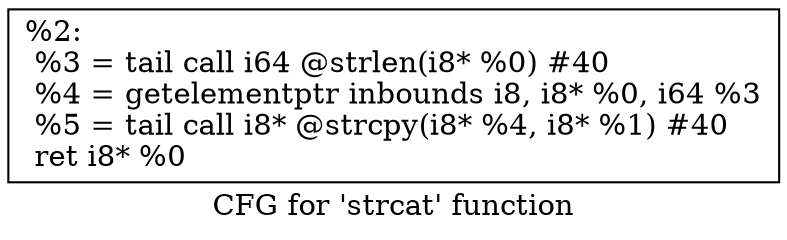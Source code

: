 digraph "CFG for 'strcat' function" {
	label="CFG for 'strcat' function";

	Node0x17563b0 [shape=record,label="{%2:\l  %3 = tail call i64 @strlen(i8* %0) #40\l  %4 = getelementptr inbounds i8, i8* %0, i64 %3\l  %5 = tail call i8* @strcpy(i8* %4, i8* %1) #40\l  ret i8* %0\l}"];
}
